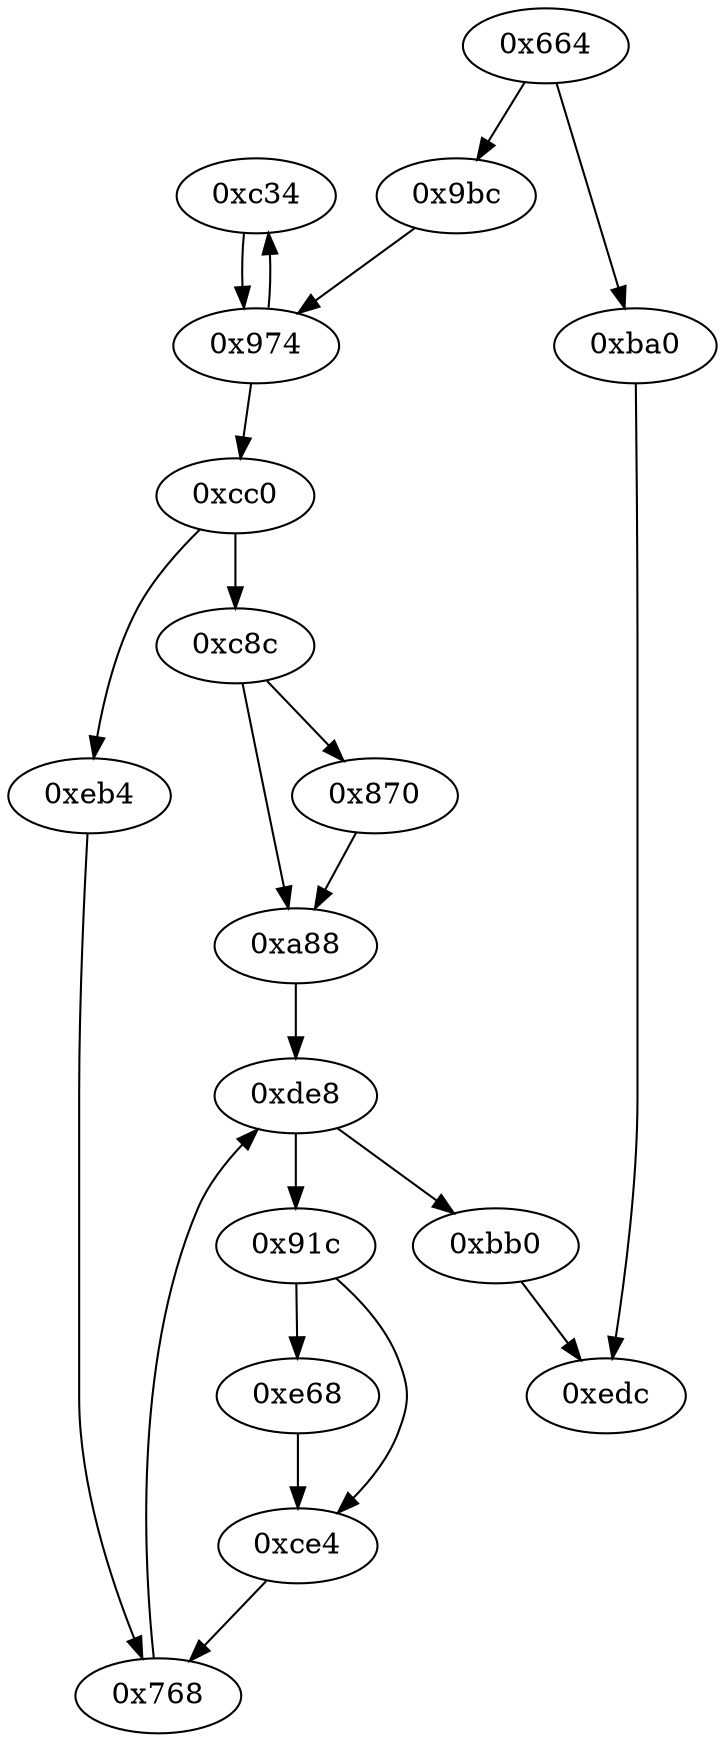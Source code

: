 strict digraph "" {
	graph ["edge"="{}",
		file="/Users/mark/Documents/deobfus-2019-ccs/ALL-CFG/basic-algorithms/minmaxarray/1636_recovered.dot",
		"graph"="{u'file': u'/Users/mark/Documents/deobfus-2019-ccs/ALL-CFG/basic-algorithms/minmaxarray/1636_recovered.dot'}",
		"node"="{u'opcode': u''}"
	];
	"0xc34"	 [opcode="[u'ldr', u'ldr', u'sub', u'ldr', u'ldrb', u'ldr', u'add', u'str', u'ldr', u'ldr', u'sub', u'add', u'add']"];
	"0x974"	 [opcode="[u'ldr', u'str', u'ldr', u'ldr', u'ldr', u'ldr', u'cmp', u'mov', u'b']"];
	"0xc34" -> "0x974";
	"0xcc0"	 [opcode="[u'sub', u'str', u'ldr', u'ldr', u'str', u'mov', u'str', u'ldr', u'b']"];
	"0xc8c"	 [opcode="[u'ldr', u'sub', u'ldr', u'str', u'ldr', u'ldr', u'ldr', u'cmp', u'ldr', u'mov', u'ldr', u'str', u'b']"];
	"0xcc0" -> "0xc8c";
	"0xeb4"	 [opcode="[u'ldr', u'ldr', u'bl', u'ldr', u'ldr', u'str', u'mov', u'str', u'mov', u'b']"];
	"0xcc0" -> "0xeb4";
	"0xa88"	 [opcode="[u'ldr', u'mov', u'str', u'ldr', u'ldr', u'rsb', u'mvn', u'mul', u'mov', u'eor', u'and', u'ldr', u'mov', u'ldr', u'cmp', u'mov', \
u'teq', u'ldr', u'ldr', u'b']"];
	"0xde8"	 [opcode="[u'ldr', u'ldr', u'ldr', u'cmp', u'mov', u'mov', u'strb', u'ldr', u'ldr', u'ldr', u'add', u'sub', u'sub', u'mul', u'eor', u'and', \
u'ldr', u'ldr', u'ldr']"];
	"0xa88" -> "0xde8";
	"0xce4"	 [opcode="[u'ldr', u'str', u'ldr', u'ldr', u'ldr', u'ldr', u'add', u'sub', u'sub', u'mul', u'eor', u'and', u'ldr', u'mov', u'mov', u'ldr', \
u'cmp', u'mov', u'cmp', u'mov', u'mov', u'cmp', u'mov', u'mov', u'teq', u'mov', u'b']"];
	"0x768"	 [opcode="[u'ldr', u'mov', u'str', u'ldr', u'str', u'ldr', u'ldr', u'ldr', u'add', u'sub', u'sub', u'mul', u'mov', u'eor', u'and', u'ldr', \
u'mov', u'ldr', u'cmp', u'mov', u'teq', u'ldr', u'mov', u'cmp', u'mov', u'mov', u'b']"];
	"0xce4" -> "0x768";
	"0x91c"	 [opcode="[u'ldr', u'sub', u'ldr', u'str', u'ldr', u'ldr', u'ldr', u'cmp', u'ldr', u'mov', u'ldr', u'str', u'b']"];
	"0xde8" -> "0x91c";
	"0xbb0"	 [opcode="[u'ldr', u'mov', u'ldr', u'rsb', u'mvn', u'mul', u'mov', u'eor', u'and', u'ldr', u'mov', u'ldr', u'cmp', u'mov', u'teq', u'ldr', \
u'ldr']"];
	"0xde8" -> "0xbb0";
	"0xc8c" -> "0xa88";
	"0x870"	 [opcode="[u'ldr', u'str', u'ldr', u'b']"];
	"0xc8c" -> "0x870";
	"0x91c" -> "0xce4";
	"0xe68"	 [opcode="[u'ldr', u'str', u'ldr', u'b']"];
	"0x91c" -> "0xe68";
	"0xba0"	 [opcode="[u'mov']"];
	"0xedc"	 [opcode="[u'ldr', u'ldr', u'ldr', u'ldr', u'sub', u'ldr', u'sub', u'pop']"];
	"0xba0" -> "0xedc";
	"0x9bc"	 [opcode="[u'sub', u'str', u'ldr', u'mov', u'b']"];
	"0x9bc" -> "0x974";
	"0x870" -> "0xa88";
	"0xe68" -> "0xce4";
	"0x664"	 [opcode="[u'push', u'add', u'sub', u'str', u'ldr', u'cmp', u'mvn', u'ldr', u'ldr', u'str', u'ldr', u'ldr', u'mov', u'str', u'ldr', u'str', \
u'add', u'sub', u'sub', u'str', u'ldr', u'ldr', u'ldr', u'ldr', u'ldr', u'ldr', u'ldr', u'str', u'ldr', u'str', u'ldr', u'str', \
u'ldr', u'str', u'ldr', u'str', u'ldr', u'str', u'ldr', u'str', u'ldr', u'str', u'ldr', u'str', u'ldr', u'add', u'str', u'ldr', \
u'add', u'str', u'ldr', u'add', u'str', u'str', u'str', u'str', u'str', u'str', u'str', u'str', u'str', u'b']"];
	"0x664" -> "0xba0";
	"0x664" -> "0x9bc";
	"0x768" -> "0xde8";
	"0x974" -> "0xc34";
	"0x974" -> "0xcc0";
	"0xeb4" -> "0x768";
	"0xbb0" -> "0xedc";
}
